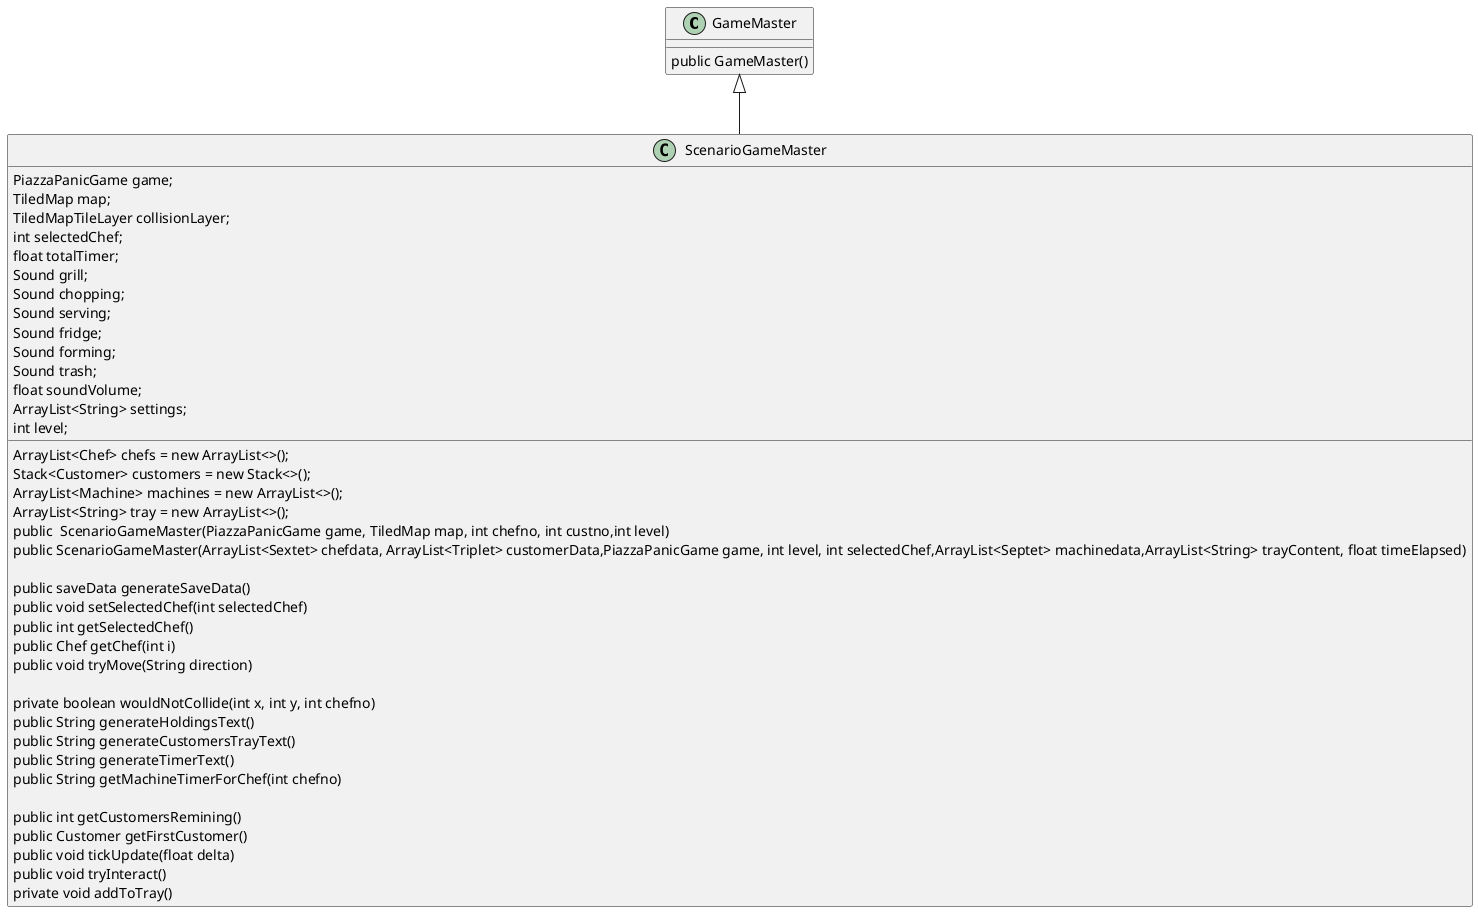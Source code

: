 @startuml
class GameMaster{

public GameMaster()
}

class ScenarioGameMaster extends GameMaster{
      PiazzaPanicGame game;
      TiledMap map;
      TiledMapTileLayer collisionLayer;
      ArrayList<Chef> chefs = new ArrayList<>();
      Stack<Customer> customers = new Stack<>();
      ArrayList<Machine> machines = new ArrayList<>();
      ArrayList<String> tray = new ArrayList<>();
      int selectedChef;
      float totalTimer;
      Sound grill;
      Sound chopping;
      Sound serving;
      Sound fridge;
      Sound forming;
      Sound trash;
      float soundVolume;
      ArrayList<String> settings;
      int level;

  public  ScenarioGameMaster(PiazzaPanicGame game, TiledMap map, int chefno, int custno,int level)
  public ScenarioGameMaster(ArrayList<Sextet> chefdata, ArrayList<Triplet> customerData,PiazzaPanicGame game, int level, int selectedChef,ArrayList<Septet> machinedata,ArrayList<String> trayContent, float timeElapsed)

public saveData generateSaveData()
public void setSelectedChef(int selectedChef)
public int getSelectedChef()
 public Chef getChef(int i)
public void tryMove(String direction)

private boolean wouldNotCollide(int x, int y, int chefno)
public String generateHoldingsText()
 public String generateCustomersTrayText()
 public String generateTimerText()
 public String getMachineTimerForChef(int chefno)

  public int getCustomersRemining()
 public Customer getFirstCustomer()
 public void tickUpdate(float delta)
  public void tryInteract()
 private void addToTray()





}


@enduml